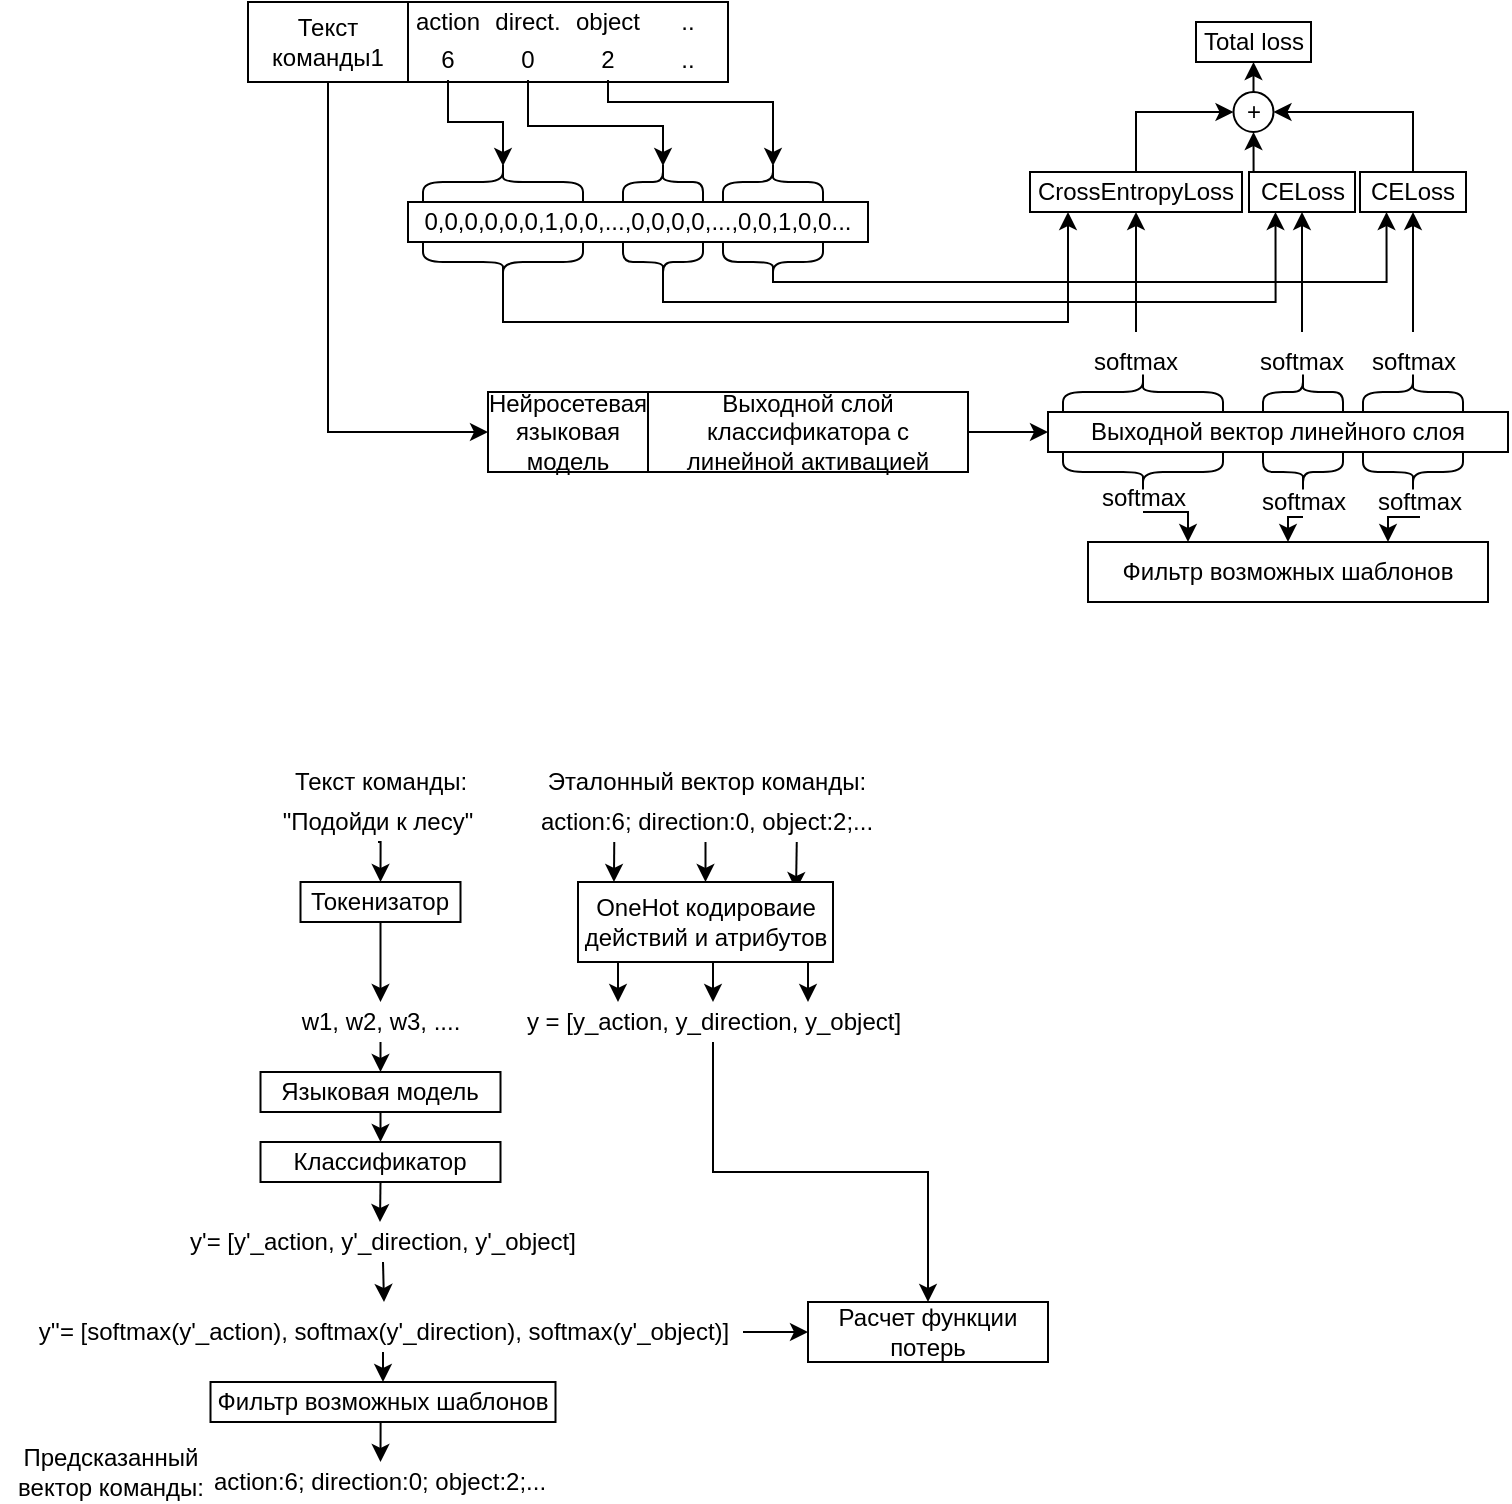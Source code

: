 <mxfile version="19.0.3" type="device"><diagram id="wi4G-XntVh4i-gqzb8b4" name="Page-1"><mxGraphModel dx="2177" dy="793" grid="1" gridSize="10" guides="1" tooltips="1" connect="1" arrows="1" fold="1" page="1" pageScale="1" pageWidth="827" pageHeight="1169" math="0" shadow="0"><root><mxCell id="0"/><mxCell id="1" parent="0"/><mxCell id="TVqTlSTr_sydWLjE2Z9G-13" value="" style="rounded=0;whiteSpace=wrap;html=1;" parent="1" vertex="1"><mxGeometry x="80" y="40" width="160" height="40" as="geometry"/></mxCell><mxCell id="TVqTlSTr_sydWLjE2Z9G-1" value="action" style="text;html=1;strokeColor=none;fillColor=none;align=center;verticalAlign=middle;whiteSpace=wrap;rounded=0;" parent="1" vertex="1"><mxGeometry x="80" y="40" width="40" height="20" as="geometry"/></mxCell><mxCell id="TVqTlSTr_sydWLjE2Z9G-2" value="object" style="text;html=1;strokeColor=none;fillColor=none;align=center;verticalAlign=middle;whiteSpace=wrap;rounded=0;" parent="1" vertex="1"><mxGeometry x="160" y="40" width="40" height="20" as="geometry"/></mxCell><mxCell id="TVqTlSTr_sydWLjE2Z9G-5" value="direct." style="text;html=1;strokeColor=none;fillColor=none;align=center;verticalAlign=middle;whiteSpace=wrap;rounded=0;" parent="1" vertex="1"><mxGeometry x="120" y="40" width="40" height="20" as="geometry"/></mxCell><mxCell id="TVqTlSTr_sydWLjE2Z9G-6" value=".." style="text;html=1;strokeColor=none;fillColor=none;align=center;verticalAlign=middle;whiteSpace=wrap;rounded=0;" parent="1" vertex="1"><mxGeometry x="200" y="40" width="40" height="20" as="geometry"/></mxCell><mxCell id="TVqTlSTr_sydWLjE2Z9G-18" style="edgeStyle=orthogonalEdgeStyle;rounded=0;orthogonalLoop=1;jettySize=auto;html=1;exitX=0.5;exitY=1;exitDx=0;exitDy=0;entryX=0.1;entryY=0.5;entryDx=0;entryDy=0;entryPerimeter=0;" parent="1" source="TVqTlSTr_sydWLjE2Z9G-8" target="TVqTlSTr_sydWLjE2Z9G-15" edge="1"><mxGeometry relative="1" as="geometry"><Array as="points"><mxPoint x="100" y="100"/><mxPoint x="128" y="100"/></Array></mxGeometry></mxCell><mxCell id="TVqTlSTr_sydWLjE2Z9G-8" value="6" style="text;html=1;strokeColor=none;fillColor=none;align=center;verticalAlign=middle;whiteSpace=wrap;rounded=0;" parent="1" vertex="1"><mxGeometry x="80" y="59" width="40" height="20" as="geometry"/></mxCell><mxCell id="TVqTlSTr_sydWLjE2Z9G-20" style="edgeStyle=orthogonalEdgeStyle;rounded=0;orthogonalLoop=1;jettySize=auto;html=1;exitX=0.5;exitY=1;exitDx=0;exitDy=0;entryX=0.1;entryY=0.5;entryDx=0;entryDy=0;entryPerimeter=0;" parent="1" source="TVqTlSTr_sydWLjE2Z9G-9" target="TVqTlSTr_sydWLjE2Z9G-17" edge="1"><mxGeometry relative="1" as="geometry"><Array as="points"><mxPoint x="180" y="90"/><mxPoint x="263" y="90"/></Array></mxGeometry></mxCell><mxCell id="TVqTlSTr_sydWLjE2Z9G-9" value="2" style="text;html=1;strokeColor=none;fillColor=none;align=center;verticalAlign=middle;whiteSpace=wrap;rounded=0;" parent="1" vertex="1"><mxGeometry x="160" y="59" width="40" height="20" as="geometry"/></mxCell><mxCell id="TVqTlSTr_sydWLjE2Z9G-19" style="edgeStyle=orthogonalEdgeStyle;rounded=0;orthogonalLoop=1;jettySize=auto;html=1;exitX=0.5;exitY=1;exitDx=0;exitDy=0;entryX=0.1;entryY=0.5;entryDx=0;entryDy=0;entryPerimeter=0;" parent="1" source="TVqTlSTr_sydWLjE2Z9G-10" target="TVqTlSTr_sydWLjE2Z9G-16" edge="1"><mxGeometry relative="1" as="geometry"><Array as="points"><mxPoint x="140" y="102"/></Array></mxGeometry></mxCell><mxCell id="TVqTlSTr_sydWLjE2Z9G-10" value="0" style="text;html=1;strokeColor=none;fillColor=none;align=center;verticalAlign=middle;whiteSpace=wrap;rounded=0;" parent="1" vertex="1"><mxGeometry x="120" y="59" width="40" height="20" as="geometry"/></mxCell><mxCell id="TVqTlSTr_sydWLjE2Z9G-11" value=".." style="text;html=1;strokeColor=none;fillColor=none;align=center;verticalAlign=middle;whiteSpace=wrap;rounded=0;" parent="1" vertex="1"><mxGeometry x="200" y="59" width="40" height="20" as="geometry"/></mxCell><mxCell id="TVqTlSTr_sydWLjE2Z9G-14" value="0,0,0,0,0,0,1,0,0,...,0,0,0,0,...,0,0,1,0,0..." style="rounded=0;whiteSpace=wrap;html=1;" parent="1" vertex="1"><mxGeometry x="80" y="140" width="230" height="20" as="geometry"/></mxCell><mxCell id="TVqTlSTr_sydWLjE2Z9G-15" value="" style="shape=curlyBracket;whiteSpace=wrap;html=1;rounded=1;flipH=1;rotation=-90;" parent="1" vertex="1"><mxGeometry x="117.5" y="90" width="20" height="80" as="geometry"/></mxCell><mxCell id="TVqTlSTr_sydWLjE2Z9G-16" value="" style="shape=curlyBracket;whiteSpace=wrap;html=1;rounded=1;flipH=1;rotation=-90;" parent="1" vertex="1"><mxGeometry x="197.5" y="110" width="20" height="40" as="geometry"/></mxCell><mxCell id="TVqTlSTr_sydWLjE2Z9G-17" value="" style="shape=curlyBracket;whiteSpace=wrap;html=1;rounded=1;flipH=1;rotation=-90;" parent="1" vertex="1"><mxGeometry x="252.5" y="105" width="20" height="50" as="geometry"/></mxCell><mxCell id="TVqTlSTr_sydWLjE2Z9G-21" value="Нейросетевая языковая модель" style="rounded=0;whiteSpace=wrap;html=1;" parent="1" vertex="1"><mxGeometry x="120" y="235" width="80" height="40" as="geometry"/></mxCell><mxCell id="TVqTlSTr_sydWLjE2Z9G-23" style="edgeStyle=orthogonalEdgeStyle;rounded=0;orthogonalLoop=1;jettySize=auto;html=1;exitX=0.5;exitY=1;exitDx=0;exitDy=0;entryX=0;entryY=0.5;entryDx=0;entryDy=0;" parent="1" source="TVqTlSTr_sydWLjE2Z9G-22" target="TVqTlSTr_sydWLjE2Z9G-21" edge="1"><mxGeometry relative="1" as="geometry"/></mxCell><mxCell id="TVqTlSTr_sydWLjE2Z9G-22" value="&lt;div&gt;Текст&lt;br&gt;&lt;/div&gt;&lt;div&gt;команды1&lt;/div&gt;" style="rounded=0;whiteSpace=wrap;html=1;" parent="1" vertex="1"><mxGeometry y="40" width="80" height="40" as="geometry"/></mxCell><mxCell id="TVqTlSTr_sydWLjE2Z9G-28" style="edgeStyle=orthogonalEdgeStyle;rounded=0;orthogonalLoop=1;jettySize=auto;html=1;exitX=1;exitY=0.5;exitDx=0;exitDy=0;entryX=0;entryY=0.5;entryDx=0;entryDy=0;" parent="1" source="TVqTlSTr_sydWLjE2Z9G-24" target="TVqTlSTr_sydWLjE2Z9G-27" edge="1"><mxGeometry relative="1" as="geometry"/></mxCell><mxCell id="TVqTlSTr_sydWLjE2Z9G-24" value="Выходной слой классификатора с линейной активацией" style="rounded=0;whiteSpace=wrap;html=1;" parent="1" vertex="1"><mxGeometry x="200" y="235" width="160" height="40" as="geometry"/></mxCell><mxCell id="TVqTlSTr_sydWLjE2Z9G-27" value="Выходной вектор линейного слоя" style="rounded=0;whiteSpace=wrap;html=1;" parent="1" vertex="1"><mxGeometry x="400" y="245" width="230" height="20" as="geometry"/></mxCell><mxCell id="TVqTlSTr_sydWLjE2Z9G-29" value="" style="shape=curlyBracket;whiteSpace=wrap;html=1;rounded=1;flipH=1;rotation=-90;" parent="1" vertex="1"><mxGeometry x="437.5" y="195" width="20" height="80" as="geometry"/></mxCell><mxCell id="TVqTlSTr_sydWLjE2Z9G-30" value="" style="shape=curlyBracket;whiteSpace=wrap;html=1;rounded=1;flipH=1;rotation=-90;" parent="1" vertex="1"><mxGeometry x="517.5" y="215" width="20" height="40" as="geometry"/></mxCell><mxCell id="TVqTlSTr_sydWLjE2Z9G-31" value="" style="shape=curlyBracket;whiteSpace=wrap;html=1;rounded=1;flipH=1;rotation=-90;" parent="1" vertex="1"><mxGeometry x="572.5" y="210" width="20" height="50" as="geometry"/></mxCell><mxCell id="TVqTlSTr_sydWLjE2Z9G-40" style="edgeStyle=orthogonalEdgeStyle;rounded=0;orthogonalLoop=1;jettySize=auto;html=1;exitX=0.5;exitY=0;exitDx=0;exitDy=0;entryX=0.5;entryY=1;entryDx=0;entryDy=0;" parent="1" source="TVqTlSTr_sydWLjE2Z9G-32" target="TVqTlSTr_sydWLjE2Z9G-39" edge="1"><mxGeometry relative="1" as="geometry"/></mxCell><mxCell id="TVqTlSTr_sydWLjE2Z9G-32" value="softmax" style="text;html=1;strokeColor=none;fillColor=none;align=center;verticalAlign=middle;whiteSpace=wrap;rounded=0;" parent="1" vertex="1"><mxGeometry x="414" y="205" width="60" height="30" as="geometry"/></mxCell><mxCell id="TVqTlSTr_sydWLjE2Z9G-46" style="edgeStyle=orthogonalEdgeStyle;rounded=0;orthogonalLoop=1;jettySize=auto;html=1;exitX=0.5;exitY=0;exitDx=0;exitDy=0;entryX=0.5;entryY=1;entryDx=0;entryDy=0;" parent="1" source="TVqTlSTr_sydWLjE2Z9G-33" target="TVqTlSTr_sydWLjE2Z9G-41" edge="1"><mxGeometry relative="1" as="geometry"/></mxCell><mxCell id="TVqTlSTr_sydWLjE2Z9G-33" value="softmax" style="text;html=1;strokeColor=none;fillColor=none;align=center;verticalAlign=middle;whiteSpace=wrap;rounded=0;" parent="1" vertex="1"><mxGeometry x="497" y="205" width="60" height="30" as="geometry"/></mxCell><mxCell id="TVqTlSTr_sydWLjE2Z9G-44" style="edgeStyle=orthogonalEdgeStyle;rounded=0;orthogonalLoop=1;jettySize=auto;html=1;exitX=0.5;exitY=0;exitDx=0;exitDy=0;entryX=0.5;entryY=1;entryDx=0;entryDy=0;" parent="1" source="TVqTlSTr_sydWLjE2Z9G-34" target="TVqTlSTr_sydWLjE2Z9G-42" edge="1"><mxGeometry relative="1" as="geometry"/></mxCell><mxCell id="TVqTlSTr_sydWLjE2Z9G-34" value="softmax" style="text;html=1;strokeColor=none;fillColor=none;align=center;verticalAlign=middle;whiteSpace=wrap;rounded=0;" parent="1" vertex="1"><mxGeometry x="552.5" y="205" width="60" height="30" as="geometry"/></mxCell><mxCell id="TVqTlSTr_sydWLjE2Z9G-38" style="edgeStyle=orthogonalEdgeStyle;rounded=0;orthogonalLoop=1;jettySize=auto;html=1;exitX=0.1;exitY=0.5;exitDx=0;exitDy=0;exitPerimeter=0;" parent="1" source="TVqTlSTr_sydWLjE2Z9G-35" target="TVqTlSTr_sydWLjE2Z9G-39" edge="1"><mxGeometry relative="1" as="geometry"><mxPoint x="400" y="170" as="targetPoint"/><Array as="points"><mxPoint x="127" y="200"/><mxPoint x="410" y="200"/></Array></mxGeometry></mxCell><mxCell id="TVqTlSTr_sydWLjE2Z9G-35" value="" style="shape=curlyBracket;whiteSpace=wrap;html=1;rounded=1;flipH=1;rotation=90;" parent="1" vertex="1"><mxGeometry x="117.5" y="130" width="20" height="80" as="geometry"/></mxCell><mxCell id="TVqTlSTr_sydWLjE2Z9G-49" style="edgeStyle=orthogonalEdgeStyle;rounded=0;orthogonalLoop=1;jettySize=auto;html=1;exitX=0.1;exitY=0.5;exitDx=0;exitDy=0;exitPerimeter=0;entryX=0.25;entryY=1;entryDx=0;entryDy=0;" parent="1" source="TVqTlSTr_sydWLjE2Z9G-36" target="TVqTlSTr_sydWLjE2Z9G-41" edge="1"><mxGeometry relative="1" as="geometry"><Array as="points"><mxPoint x="207" y="190"/><mxPoint x="514" y="190"/></Array></mxGeometry></mxCell><mxCell id="TVqTlSTr_sydWLjE2Z9G-36" value="" style="shape=curlyBracket;whiteSpace=wrap;html=1;rounded=1;flipH=1;rotation=90;" parent="1" vertex="1"><mxGeometry x="197.5" y="150" width="20" height="40" as="geometry"/></mxCell><mxCell id="TVqTlSTr_sydWLjE2Z9G-48" style="edgeStyle=orthogonalEdgeStyle;rounded=0;orthogonalLoop=1;jettySize=auto;html=1;exitX=0.1;exitY=0.5;exitDx=0;exitDy=0;exitPerimeter=0;entryX=0.25;entryY=1;entryDx=0;entryDy=0;" parent="1" source="TVqTlSTr_sydWLjE2Z9G-37" target="TVqTlSTr_sydWLjE2Z9G-42" edge="1"><mxGeometry relative="1" as="geometry"><Array as="points"><mxPoint x="263" y="180"/><mxPoint x="569" y="180"/></Array></mxGeometry></mxCell><mxCell id="TVqTlSTr_sydWLjE2Z9G-37" value="" style="shape=curlyBracket;whiteSpace=wrap;html=1;rounded=1;flipH=1;rotation=90;" parent="1" vertex="1"><mxGeometry x="252.5" y="145" width="20" height="50" as="geometry"/></mxCell><mxCell id="TVqTlSTr_sydWLjE2Z9G-53" style="edgeStyle=orthogonalEdgeStyle;rounded=0;orthogonalLoop=1;jettySize=auto;html=1;exitX=0.5;exitY=0;exitDx=0;exitDy=0;entryX=0;entryY=0.5;entryDx=0;entryDy=0;" parent="1" source="TVqTlSTr_sydWLjE2Z9G-39" target="TVqTlSTr_sydWLjE2Z9G-52" edge="1"><mxGeometry relative="1" as="geometry"/></mxCell><mxCell id="TVqTlSTr_sydWLjE2Z9G-39" value="CrossEntropyLoss" style="rounded=0;whiteSpace=wrap;html=1;" parent="1" vertex="1"><mxGeometry x="391" y="125" width="106" height="20" as="geometry"/></mxCell><mxCell id="TVqTlSTr_sydWLjE2Z9G-54" style="edgeStyle=orthogonalEdgeStyle;rounded=0;orthogonalLoop=1;jettySize=auto;html=1;exitX=0.5;exitY=0;exitDx=0;exitDy=0;entryX=0.5;entryY=1;entryDx=0;entryDy=0;" parent="1" source="TVqTlSTr_sydWLjE2Z9G-41" target="TVqTlSTr_sydWLjE2Z9G-52" edge="1"><mxGeometry relative="1" as="geometry"/></mxCell><mxCell id="TVqTlSTr_sydWLjE2Z9G-41" value="CELoss" style="rounded=0;whiteSpace=wrap;html=1;" parent="1" vertex="1"><mxGeometry x="500.5" y="125" width="53" height="20" as="geometry"/></mxCell><mxCell id="TVqTlSTr_sydWLjE2Z9G-55" style="edgeStyle=orthogonalEdgeStyle;rounded=0;orthogonalLoop=1;jettySize=auto;html=1;exitX=0.5;exitY=0;exitDx=0;exitDy=0;entryX=1;entryY=0.5;entryDx=0;entryDy=0;" parent="1" source="TVqTlSTr_sydWLjE2Z9G-42" target="TVqTlSTr_sydWLjE2Z9G-52" edge="1"><mxGeometry relative="1" as="geometry"/></mxCell><mxCell id="TVqTlSTr_sydWLjE2Z9G-42" value="CELoss" style="rounded=0;whiteSpace=wrap;html=1;" parent="1" vertex="1"><mxGeometry x="556" y="125" width="53" height="20" as="geometry"/></mxCell><mxCell id="TVqTlSTr_sydWLjE2Z9G-50" value="Total loss" style="rounded=0;whiteSpace=wrap;html=1;" parent="1" vertex="1"><mxGeometry x="474" y="50" width="57.5" height="20" as="geometry"/></mxCell><mxCell id="TVqTlSTr_sydWLjE2Z9G-56" style="edgeStyle=orthogonalEdgeStyle;rounded=0;orthogonalLoop=1;jettySize=auto;html=1;exitX=0.5;exitY=0;exitDx=0;exitDy=0;entryX=0.5;entryY=1;entryDx=0;entryDy=0;" parent="1" source="TVqTlSTr_sydWLjE2Z9G-52" target="TVqTlSTr_sydWLjE2Z9G-50" edge="1"><mxGeometry relative="1" as="geometry"/></mxCell><mxCell id="TVqTlSTr_sydWLjE2Z9G-52" value="+" style="ellipse;whiteSpace=wrap;html=1;" parent="1" vertex="1"><mxGeometry x="492.75" y="85" width="20" height="20" as="geometry"/></mxCell><mxCell id="TVqTlSTr_sydWLjE2Z9G-57" value="" style="shape=curlyBracket;whiteSpace=wrap;html=1;rounded=1;flipH=1;rotation=90;" parent="1" vertex="1"><mxGeometry x="437.5" y="235" width="20" height="80" as="geometry"/></mxCell><mxCell id="TVqTlSTr_sydWLjE2Z9G-58" value="" style="shape=curlyBracket;whiteSpace=wrap;html=1;rounded=1;flipH=1;rotation=90;" parent="1" vertex="1"><mxGeometry x="517.5" y="255" width="20" height="40" as="geometry"/></mxCell><mxCell id="TVqTlSTr_sydWLjE2Z9G-59" value="" style="shape=curlyBracket;whiteSpace=wrap;html=1;rounded=1;flipH=1;rotation=90;" parent="1" vertex="1"><mxGeometry x="572.5" y="250" width="20" height="50" as="geometry"/></mxCell><mxCell id="TVqTlSTr_sydWLjE2Z9G-66" style="edgeStyle=orthogonalEdgeStyle;rounded=0;orthogonalLoop=1;jettySize=auto;html=1;exitX=0.5;exitY=1;exitDx=0;exitDy=0;entryX=0.25;entryY=0;entryDx=0;entryDy=0;" parent="1" source="TVqTlSTr_sydWLjE2Z9G-60" target="TVqTlSTr_sydWLjE2Z9G-63" edge="1"><mxGeometry relative="1" as="geometry"/></mxCell><mxCell id="TVqTlSTr_sydWLjE2Z9G-60" value="softmax" style="text;html=1;strokeColor=none;fillColor=none;align=center;verticalAlign=middle;whiteSpace=wrap;rounded=0;" parent="1" vertex="1"><mxGeometry x="417.5" y="280" width="60" height="15" as="geometry"/></mxCell><mxCell id="TVqTlSTr_sydWLjE2Z9G-65" style="edgeStyle=orthogonalEdgeStyle;rounded=0;orthogonalLoop=1;jettySize=auto;html=1;exitX=0.5;exitY=1;exitDx=0;exitDy=0;entryX=0.5;entryY=0;entryDx=0;entryDy=0;" parent="1" source="TVqTlSTr_sydWLjE2Z9G-61" target="TVqTlSTr_sydWLjE2Z9G-63" edge="1"><mxGeometry relative="1" as="geometry"/></mxCell><mxCell id="TVqTlSTr_sydWLjE2Z9G-61" value="softmax" style="text;html=1;strokeColor=none;fillColor=none;align=center;verticalAlign=middle;whiteSpace=wrap;rounded=0;" parent="1" vertex="1"><mxGeometry x="497.5" y="282.5" width="60" height="15" as="geometry"/></mxCell><mxCell id="TVqTlSTr_sydWLjE2Z9G-64" style="edgeStyle=orthogonalEdgeStyle;rounded=0;orthogonalLoop=1;jettySize=auto;html=1;exitX=0.5;exitY=1;exitDx=0;exitDy=0;entryX=0.75;entryY=0;entryDx=0;entryDy=0;" parent="1" source="TVqTlSTr_sydWLjE2Z9G-62" target="TVqTlSTr_sydWLjE2Z9G-63" edge="1"><mxGeometry relative="1" as="geometry"/></mxCell><mxCell id="TVqTlSTr_sydWLjE2Z9G-62" value="softmax" style="text;html=1;strokeColor=none;fillColor=none;align=center;verticalAlign=middle;whiteSpace=wrap;rounded=0;" parent="1" vertex="1"><mxGeometry x="556" y="282.5" width="60" height="15" as="geometry"/></mxCell><mxCell id="TVqTlSTr_sydWLjE2Z9G-63" value="Фильтр возможных шаблонов" style="rounded=0;whiteSpace=wrap;html=1;" parent="1" vertex="1"><mxGeometry x="420" y="310" width="200" height="30" as="geometry"/></mxCell><mxCell id="lMcATjmGidw-5hmqQF6j-1" value="Текст команды:" style="text;html=1;strokeColor=none;fillColor=none;align=center;verticalAlign=middle;whiteSpace=wrap;rounded=0;" vertex="1" parent="1"><mxGeometry x="20" y="420" width="92.5" height="20" as="geometry"/></mxCell><mxCell id="lMcATjmGidw-5hmqQF6j-11" style="edgeStyle=orthogonalEdgeStyle;rounded=0;orthogonalLoop=1;jettySize=auto;html=1;exitX=0.5;exitY=1;exitDx=0;exitDy=0;entryX=0.5;entryY=0;entryDx=0;entryDy=0;" edge="1" parent="1" source="lMcATjmGidw-5hmqQF6j-2" target="lMcATjmGidw-5hmqQF6j-10"><mxGeometry relative="1" as="geometry"/></mxCell><mxCell id="lMcATjmGidw-5hmqQF6j-13" style="edgeStyle=orthogonalEdgeStyle;rounded=0;orthogonalLoop=1;jettySize=auto;html=1;exitX=0.25;exitY=1;exitDx=0;exitDy=0;entryX=0.141;entryY=0;entryDx=0;entryDy=0;entryPerimeter=0;" edge="1" parent="1" source="lMcATjmGidw-5hmqQF6j-2" target="lMcATjmGidw-5hmqQF6j-10"><mxGeometry relative="1" as="geometry"/></mxCell><mxCell id="lMcATjmGidw-5hmqQF6j-15" style="edgeStyle=orthogonalEdgeStyle;rounded=0;orthogonalLoop=1;jettySize=auto;html=1;exitX=0.75;exitY=1;exitDx=0;exitDy=0;entryX=0.855;entryY=0.1;entryDx=0;entryDy=0;entryPerimeter=0;" edge="1" parent="1" source="lMcATjmGidw-5hmqQF6j-2" target="lMcATjmGidw-5hmqQF6j-10"><mxGeometry relative="1" as="geometry"/></mxCell><mxCell id="lMcATjmGidw-5hmqQF6j-2" value="action:6; direction:0, object:2;..." style="text;html=1;strokeColor=none;fillColor=none;align=center;verticalAlign=middle;whiteSpace=wrap;rounded=0;" vertex="1" parent="1"><mxGeometry x="137.5" y="440" width="182.5" height="20" as="geometry"/></mxCell><mxCell id="lMcATjmGidw-5hmqQF6j-7" style="edgeStyle=orthogonalEdgeStyle;rounded=0;orthogonalLoop=1;jettySize=auto;html=1;exitX=0.5;exitY=1;exitDx=0;exitDy=0;entryX=0.5;entryY=0;entryDx=0;entryDy=0;" edge="1" parent="1" source="lMcATjmGidw-5hmqQF6j-4" target="lMcATjmGidw-5hmqQF6j-6"><mxGeometry relative="1" as="geometry"/></mxCell><mxCell id="lMcATjmGidw-5hmqQF6j-4" value="&quot;Подойди к лесу&quot;" style="text;html=1;strokeColor=none;fillColor=none;align=center;verticalAlign=middle;whiteSpace=wrap;rounded=0;" vertex="1" parent="1"><mxGeometry x="10" y="440" width="110" height="20" as="geometry"/></mxCell><mxCell id="lMcATjmGidw-5hmqQF6j-5" value="Эталонный вектор команды:" style="text;html=1;align=center;verticalAlign=middle;resizable=0;points=[];autosize=1;strokeColor=none;fillColor=none;" vertex="1" parent="1"><mxGeometry x="143.75" y="420" width="170" height="20" as="geometry"/></mxCell><mxCell id="lMcATjmGidw-5hmqQF6j-8" style="edgeStyle=orthogonalEdgeStyle;rounded=0;orthogonalLoop=1;jettySize=auto;html=1;exitX=0.5;exitY=1;exitDx=0;exitDy=0;entryX=0.5;entryY=0;entryDx=0;entryDy=0;" edge="1" parent="1" source="lMcATjmGidw-5hmqQF6j-6" target="lMcATjmGidw-5hmqQF6j-9"><mxGeometry relative="1" as="geometry"><mxPoint x="66" y="520" as="targetPoint"/></mxGeometry></mxCell><mxCell id="lMcATjmGidw-5hmqQF6j-6" value="Токенизатор" style="rounded=0;whiteSpace=wrap;html=1;" vertex="1" parent="1"><mxGeometry x="26.25" y="480" width="80" height="20" as="geometry"/></mxCell><mxCell id="lMcATjmGidw-5hmqQF6j-21" style="edgeStyle=orthogonalEdgeStyle;rounded=0;orthogonalLoop=1;jettySize=auto;html=1;exitX=0.5;exitY=1;exitDx=0;exitDy=0;entryX=0.5;entryY=0;entryDx=0;entryDy=0;" edge="1" parent="1" source="lMcATjmGidw-5hmqQF6j-9" target="lMcATjmGidw-5hmqQF6j-20"><mxGeometry relative="1" as="geometry"/></mxCell><mxCell id="lMcATjmGidw-5hmqQF6j-9" value="w1, w2, w3, ...." style="text;html=1;strokeColor=none;fillColor=none;align=center;verticalAlign=middle;whiteSpace=wrap;rounded=0;" vertex="1" parent="1"><mxGeometry x="20" y="540" width="92.5" height="20" as="geometry"/></mxCell><mxCell id="lMcATjmGidw-5hmqQF6j-17" style="edgeStyle=orthogonalEdgeStyle;rounded=0;orthogonalLoop=1;jettySize=auto;html=1;exitX=0.5;exitY=1;exitDx=0;exitDy=0;entryX=0.5;entryY=0;entryDx=0;entryDy=0;" edge="1" parent="1" source="lMcATjmGidw-5hmqQF6j-10" target="lMcATjmGidw-5hmqQF6j-16"><mxGeometry relative="1" as="geometry"/></mxCell><mxCell id="lMcATjmGidw-5hmqQF6j-18" style="edgeStyle=orthogonalEdgeStyle;rounded=0;orthogonalLoop=1;jettySize=auto;html=1;exitX=0.25;exitY=1;exitDx=0;exitDy=0;entryX=0.25;entryY=0;entryDx=0;entryDy=0;" edge="1" parent="1" source="lMcATjmGidw-5hmqQF6j-10" target="lMcATjmGidw-5hmqQF6j-16"><mxGeometry relative="1" as="geometry"/></mxCell><mxCell id="lMcATjmGidw-5hmqQF6j-19" style="edgeStyle=orthogonalEdgeStyle;rounded=0;orthogonalLoop=1;jettySize=auto;html=1;exitX=0.75;exitY=1;exitDx=0;exitDy=0;entryX=0.75;entryY=0;entryDx=0;entryDy=0;" edge="1" parent="1" source="lMcATjmGidw-5hmqQF6j-10" target="lMcATjmGidw-5hmqQF6j-16"><mxGeometry relative="1" as="geometry"/></mxCell><mxCell id="lMcATjmGidw-5hmqQF6j-10" value="OneHot кодироваие действий и атрибутов" style="rounded=0;whiteSpace=wrap;html=1;" vertex="1" parent="1"><mxGeometry x="165" y="480" width="127.5" height="40" as="geometry"/></mxCell><mxCell id="lMcATjmGidw-5hmqQF6j-29" style="edgeStyle=orthogonalEdgeStyle;rounded=0;orthogonalLoop=1;jettySize=auto;html=1;exitX=0.5;exitY=1;exitDx=0;exitDy=0;entryX=0.5;entryY=0;entryDx=0;entryDy=0;" edge="1" parent="1" source="lMcATjmGidw-5hmqQF6j-16" target="lMcATjmGidw-5hmqQF6j-30"><mxGeometry relative="1" as="geometry"><mxPoint x="330" y="700" as="targetPoint"/></mxGeometry></mxCell><mxCell id="lMcATjmGidw-5hmqQF6j-16" value="y = [y_action, y_direction, y_object]" style="text;html=1;strokeColor=none;fillColor=none;align=center;verticalAlign=middle;whiteSpace=wrap;rounded=0;" vertex="1" parent="1"><mxGeometry x="137.5" y="540" width="190" height="20" as="geometry"/></mxCell><mxCell id="lMcATjmGidw-5hmqQF6j-23" style="edgeStyle=orthogonalEdgeStyle;rounded=0;orthogonalLoop=1;jettySize=auto;html=1;exitX=0.5;exitY=1;exitDx=0;exitDy=0;entryX=0.5;entryY=0;entryDx=0;entryDy=0;" edge="1" parent="1" source="lMcATjmGidw-5hmqQF6j-20" target="lMcATjmGidw-5hmqQF6j-22"><mxGeometry relative="1" as="geometry"/></mxCell><mxCell id="lMcATjmGidw-5hmqQF6j-20" value="Языковая модель" style="rounded=0;whiteSpace=wrap;html=1;" vertex="1" parent="1"><mxGeometry x="6.25" y="575" width="120" height="20" as="geometry"/></mxCell><mxCell id="lMcATjmGidw-5hmqQF6j-24" style="edgeStyle=orthogonalEdgeStyle;rounded=0;orthogonalLoop=1;jettySize=auto;html=1;exitX=0.5;exitY=1;exitDx=0;exitDy=0;" edge="1" parent="1" source="lMcATjmGidw-5hmqQF6j-22"><mxGeometry relative="1" as="geometry"><mxPoint x="66" y="650" as="targetPoint"/></mxGeometry></mxCell><mxCell id="lMcATjmGidw-5hmqQF6j-22" value="Классификатор" style="rounded=0;whiteSpace=wrap;html=1;" vertex="1" parent="1"><mxGeometry x="6.25" y="610" width="120" height="20" as="geometry"/></mxCell><mxCell id="lMcATjmGidw-5hmqQF6j-26" style="edgeStyle=orthogonalEdgeStyle;rounded=0;orthogonalLoop=1;jettySize=auto;html=1;exitX=0.5;exitY=1;exitDx=0;exitDy=0;" edge="1" parent="1" source="lMcATjmGidw-5hmqQF6j-25"><mxGeometry relative="1" as="geometry"><mxPoint x="68" y="690" as="targetPoint"/></mxGeometry></mxCell><mxCell id="lMcATjmGidw-5hmqQF6j-25" value="y'= [y'_action, y'_direction, y'_object]" style="text;html=1;strokeColor=none;fillColor=none;align=center;verticalAlign=middle;whiteSpace=wrap;rounded=0;" vertex="1" parent="1"><mxGeometry x="-30" y="650" width="195" height="20" as="geometry"/></mxCell><mxCell id="lMcATjmGidw-5hmqQF6j-31" style="edgeStyle=orthogonalEdgeStyle;rounded=0;orthogonalLoop=1;jettySize=auto;html=1;exitX=1;exitY=0.5;exitDx=0;exitDy=0;entryX=0;entryY=0.5;entryDx=0;entryDy=0;" edge="1" parent="1" source="lMcATjmGidw-5hmqQF6j-27" target="lMcATjmGidw-5hmqQF6j-30"><mxGeometry relative="1" as="geometry"><Array as="points"><mxPoint x="250" y="705"/></Array></mxGeometry></mxCell><mxCell id="lMcATjmGidw-5hmqQF6j-36" style="edgeStyle=orthogonalEdgeStyle;rounded=0;orthogonalLoop=1;jettySize=auto;html=1;exitX=0.5;exitY=1;exitDx=0;exitDy=0;entryX=0.5;entryY=0;entryDx=0;entryDy=0;" edge="1" parent="1" source="lMcATjmGidw-5hmqQF6j-27" target="lMcATjmGidw-5hmqQF6j-35"><mxGeometry relative="1" as="geometry"/></mxCell><mxCell id="lMcATjmGidw-5hmqQF6j-27" value="y''= [softmax(y'_action), softmax(y'_direction), softmax(y'_object)]" style="text;html=1;strokeColor=none;fillColor=none;align=center;verticalAlign=middle;whiteSpace=wrap;rounded=0;" vertex="1" parent="1"><mxGeometry x="-112.5" y="695" width="360" height="20" as="geometry"/></mxCell><mxCell id="lMcATjmGidw-5hmqQF6j-30" value="Расчет функции потерь" style="rounded=0;whiteSpace=wrap;html=1;" vertex="1" parent="1"><mxGeometry x="280" y="690" width="120" height="30" as="geometry"/></mxCell><mxCell id="lMcATjmGidw-5hmqQF6j-38" style="edgeStyle=orthogonalEdgeStyle;rounded=0;orthogonalLoop=1;jettySize=auto;html=1;exitX=0.5;exitY=1;exitDx=0;exitDy=0;entryX=0.5;entryY=0;entryDx=0;entryDy=0;" edge="1" parent="1" source="lMcATjmGidw-5hmqQF6j-35" target="lMcATjmGidw-5hmqQF6j-37"><mxGeometry relative="1" as="geometry"/></mxCell><mxCell id="lMcATjmGidw-5hmqQF6j-35" value="Фильтр возможных шаблонов" style="rounded=0;whiteSpace=wrap;html=1;" vertex="1" parent="1"><mxGeometry x="-18.75" y="730" width="172.5" height="20" as="geometry"/></mxCell><mxCell id="lMcATjmGidw-5hmqQF6j-37" value="action:6; direction:0; object:2;..." style="text;html=1;strokeColor=none;fillColor=none;align=center;verticalAlign=middle;whiteSpace=wrap;rounded=0;" vertex="1" parent="1"><mxGeometry x="-113.75" y="770" width="360" height="20" as="geometry"/></mxCell><mxCell id="lMcATjmGidw-5hmqQF6j-40" value="&lt;div&gt;Предсказанный&lt;/div&gt;&lt;div&gt;вектор команды:&lt;br&gt;&lt;/div&gt;" style="text;html=1;align=center;verticalAlign=middle;resizable=0;points=[];autosize=1;strokeColor=none;fillColor=none;" vertex="1" parent="1"><mxGeometry x="-123.75" y="760" width="110" height="30" as="geometry"/></mxCell></root></mxGraphModel></diagram></mxfile>